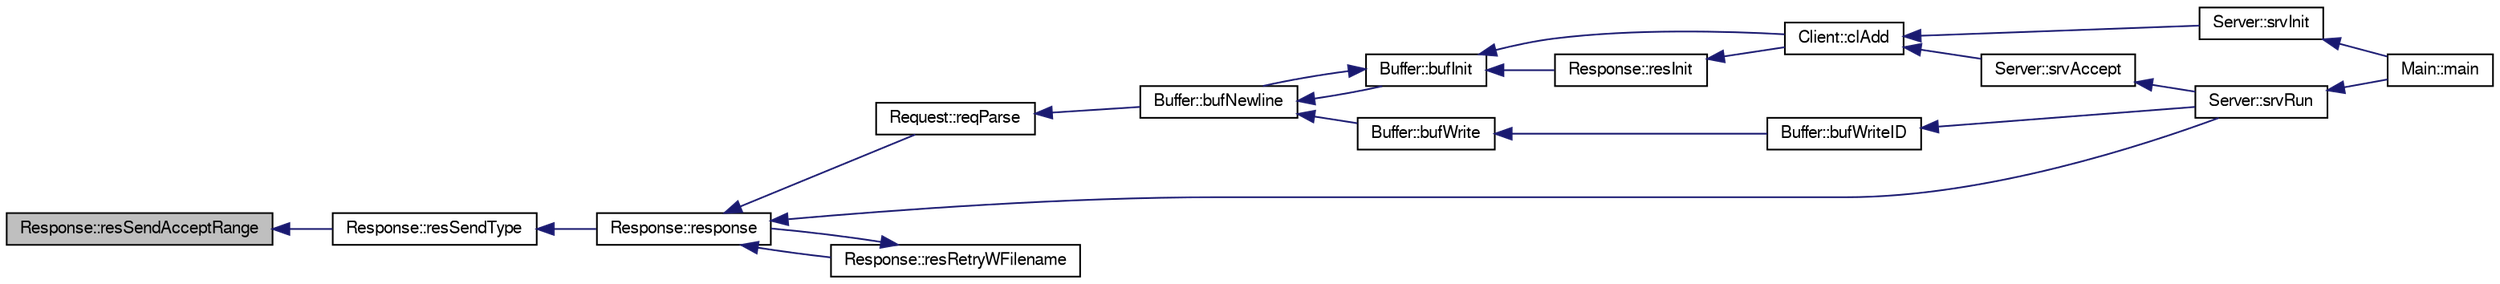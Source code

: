 digraph G
{
  bgcolor="transparent";
  edge [fontname="FreeSans",fontsize="10",labelfontname="FreeSans",labelfontsize="10"];
  node [fontname="FreeSans",fontsize="10",shape=record];
  rankdir=LR;
  Node1 [label="Response::resSendAcceptRange",height=0.2,width=0.4,color="black", fillcolor="grey75", style="filled" fontcolor="black"];
  Node1 -> Node2 [dir=back,color="midnightblue",fontsize="10",style="solid",fontname="FreeSans"];
  Node2 [label="Response::resSendType",height=0.2,width=0.4,color="black",URL="$structResponse.html#a4969c079a47cf29ec09a15bfa04f03da"];
  Node2 -> Node3 [dir=back,color="midnightblue",fontsize="10",style="solid",fontname="FreeSans"];
  Node3 [label="Response::response",height=0.2,width=0.4,color="black",URL="$structResponse.html#ad33a090b0ff1286e944de6f088307262"];
  Node3 -> Node4 [dir=back,color="midnightblue",fontsize="10",style="solid",fontname="FreeSans"];
  Node4 [label="Request::reqParse",height=0.2,width=0.4,color="black",URL="$structRequest.html#a50558c20615998131eb5d8f5e99cbc88"];
  Node4 -> Node5 [dir=back,color="midnightblue",fontsize="10",style="solid",fontname="FreeSans"];
  Node5 [label="Buffer::bufNewline",height=0.2,width=0.4,color="black",URL="$structBuffer.html#a2aaf7842d21cddac1af65114ba3595c1"];
  Node5 -> Node6 [dir=back,color="midnightblue",fontsize="10",style="solid",fontname="FreeSans"];
  Node6 [label="Buffer::bufInit",height=0.2,width=0.4,color="black",URL="$structBuffer.html#ab8501a3e19d440f8b8745a03a859b4c8"];
  Node6 -> Node5 [dir=back,color="midnightblue",fontsize="10",style="solid",fontname="FreeSans"];
  Node6 -> Node7 [dir=back,color="midnightblue",fontsize="10",style="solid",fontname="FreeSans"];
  Node7 [label="Client::clAdd",height=0.2,width=0.4,color="black",URL="$structClient.html#af531e7825f6f5198d94e5ebc7fe3cb61"];
  Node7 -> Node8 [dir=back,color="midnightblue",fontsize="10",style="solid",fontname="FreeSans"];
  Node8 [label="Server::srvAccept",height=0.2,width=0.4,color="black",URL="$structServer.html#adb92a1c65d51acd1bbae57867fb4ffbc"];
  Node8 -> Node9 [dir=back,color="midnightblue",fontsize="10",style="solid",fontname="FreeSans"];
  Node9 [label="Server::srvRun",height=0.2,width=0.4,color="black",URL="$structServer.html#a3af8b347c989209ca4617ee4f6db3f55"];
  Node9 -> Node10 [dir=back,color="midnightblue",fontsize="10",style="solid",fontname="FreeSans"];
  Node10 [label="Main::main",height=0.2,width=0.4,color="black",URL="$structMain.html#a3c04138a5bfe5d72780bb7e82a18e627"];
  Node7 -> Node11 [dir=back,color="midnightblue",fontsize="10",style="solid",fontname="FreeSans"];
  Node11 [label="Server::srvInit",height=0.2,width=0.4,color="black",URL="$structServer.html#a7cc80a3238933d9e3424786319cde87c"];
  Node11 -> Node10 [dir=back,color="midnightblue",fontsize="10",style="solid",fontname="FreeSans"];
  Node6 -> Node12 [dir=back,color="midnightblue",fontsize="10",style="solid",fontname="FreeSans"];
  Node12 [label="Response::resInit",height=0.2,width=0.4,color="black",URL="$structResponse.html#a3a18cbf5e5ca68c49b91d946ce394c6b"];
  Node12 -> Node7 [dir=back,color="midnightblue",fontsize="10",style="solid",fontname="FreeSans"];
  Node5 -> Node13 [dir=back,color="midnightblue",fontsize="10",style="solid",fontname="FreeSans"];
  Node13 [label="Buffer::bufWrite",height=0.2,width=0.4,color="black",URL="$structBuffer.html#a3e5337ba8db19f59ed7a292a21e88a17"];
  Node13 -> Node14 [dir=back,color="midnightblue",fontsize="10",style="solid",fontname="FreeSans"];
  Node14 [label="Buffer::bufWriteID",height=0.2,width=0.4,color="black",URL="$structBuffer.html#a3ad74f5bd4df54b1f2433e93198f7110"];
  Node14 -> Node9 [dir=back,color="midnightblue",fontsize="10",style="solid",fontname="FreeSans"];
  Node3 -> Node15 [dir=back,color="midnightblue",fontsize="10",style="solid",fontname="FreeSans"];
  Node15 [label="Response::resRetryWFilename",height=0.2,width=0.4,color="black",URL="$structResponse.html#a4d8b5527e494612759feafc54d92e06b"];
  Node15 -> Node3 [dir=back,color="midnightblue",fontsize="10",style="solid",fontname="FreeSans"];
  Node3 -> Node9 [dir=back,color="midnightblue",fontsize="10",style="solid",fontname="FreeSans"];
}
